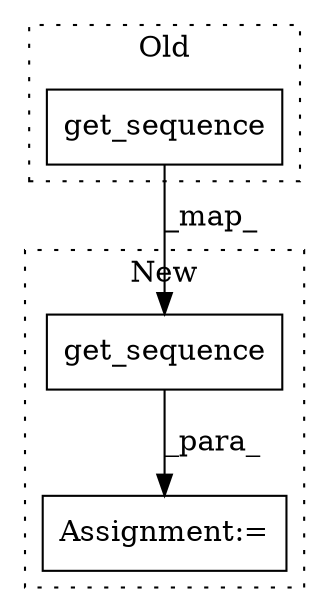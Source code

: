 digraph G {
subgraph cluster0 {
1 [label="get_sequence" a="32" s="1461" l="14" shape="box"];
label = "Old";
style="dotted";
}
subgraph cluster1 {
2 [label="get_sequence" a="32" s="1562,1579" l="13,1" shape="box"];
3 [label="Assignment:=" a="7" s="1860,1951" l="53,2" shape="box"];
label = "New";
style="dotted";
}
1 -> 2 [label="_map_"];
2 -> 3 [label="_para_"];
}
